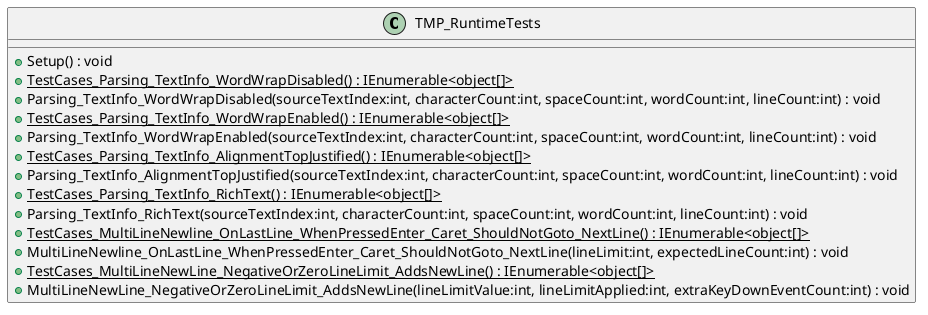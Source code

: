 @startuml
class TMP_RuntimeTests {
    + Setup() : void
    + {static} TestCases_Parsing_TextInfo_WordWrapDisabled() : IEnumerable<object[]>
    + Parsing_TextInfo_WordWrapDisabled(sourceTextIndex:int, characterCount:int, spaceCount:int, wordCount:int, lineCount:int) : void
    + {static} TestCases_Parsing_TextInfo_WordWrapEnabled() : IEnumerable<object[]>
    + Parsing_TextInfo_WordWrapEnabled(sourceTextIndex:int, characterCount:int, spaceCount:int, wordCount:int, lineCount:int) : void
    + {static} TestCases_Parsing_TextInfo_AlignmentTopJustified() : IEnumerable<object[]>
    + Parsing_TextInfo_AlignmentTopJustified(sourceTextIndex:int, characterCount:int, spaceCount:int, wordCount:int, lineCount:int) : void
    + {static} TestCases_Parsing_TextInfo_RichText() : IEnumerable<object[]>
    + Parsing_TextInfo_RichText(sourceTextIndex:int, characterCount:int, spaceCount:int, wordCount:int, lineCount:int) : void
    + {static} TestCases_MultiLineNewline_OnLastLine_WhenPressedEnter_Caret_ShouldNotGoto_NextLine() : IEnumerable<object[]>
    + MultiLineNewline_OnLastLine_WhenPressedEnter_Caret_ShouldNotGoto_NextLine(lineLimit:int, expectedLineCount:int) : void
    + {static} TestCases_MultiLineNewLine_NegativeOrZeroLineLimit_AddsNewLine() : IEnumerable<object[]>
    + MultiLineNewLine_NegativeOrZeroLineLimit_AddsNewLine(lineLimitValue:int, lineLimitApplied:int, extraKeyDownEventCount:int) : void
}
@enduml
